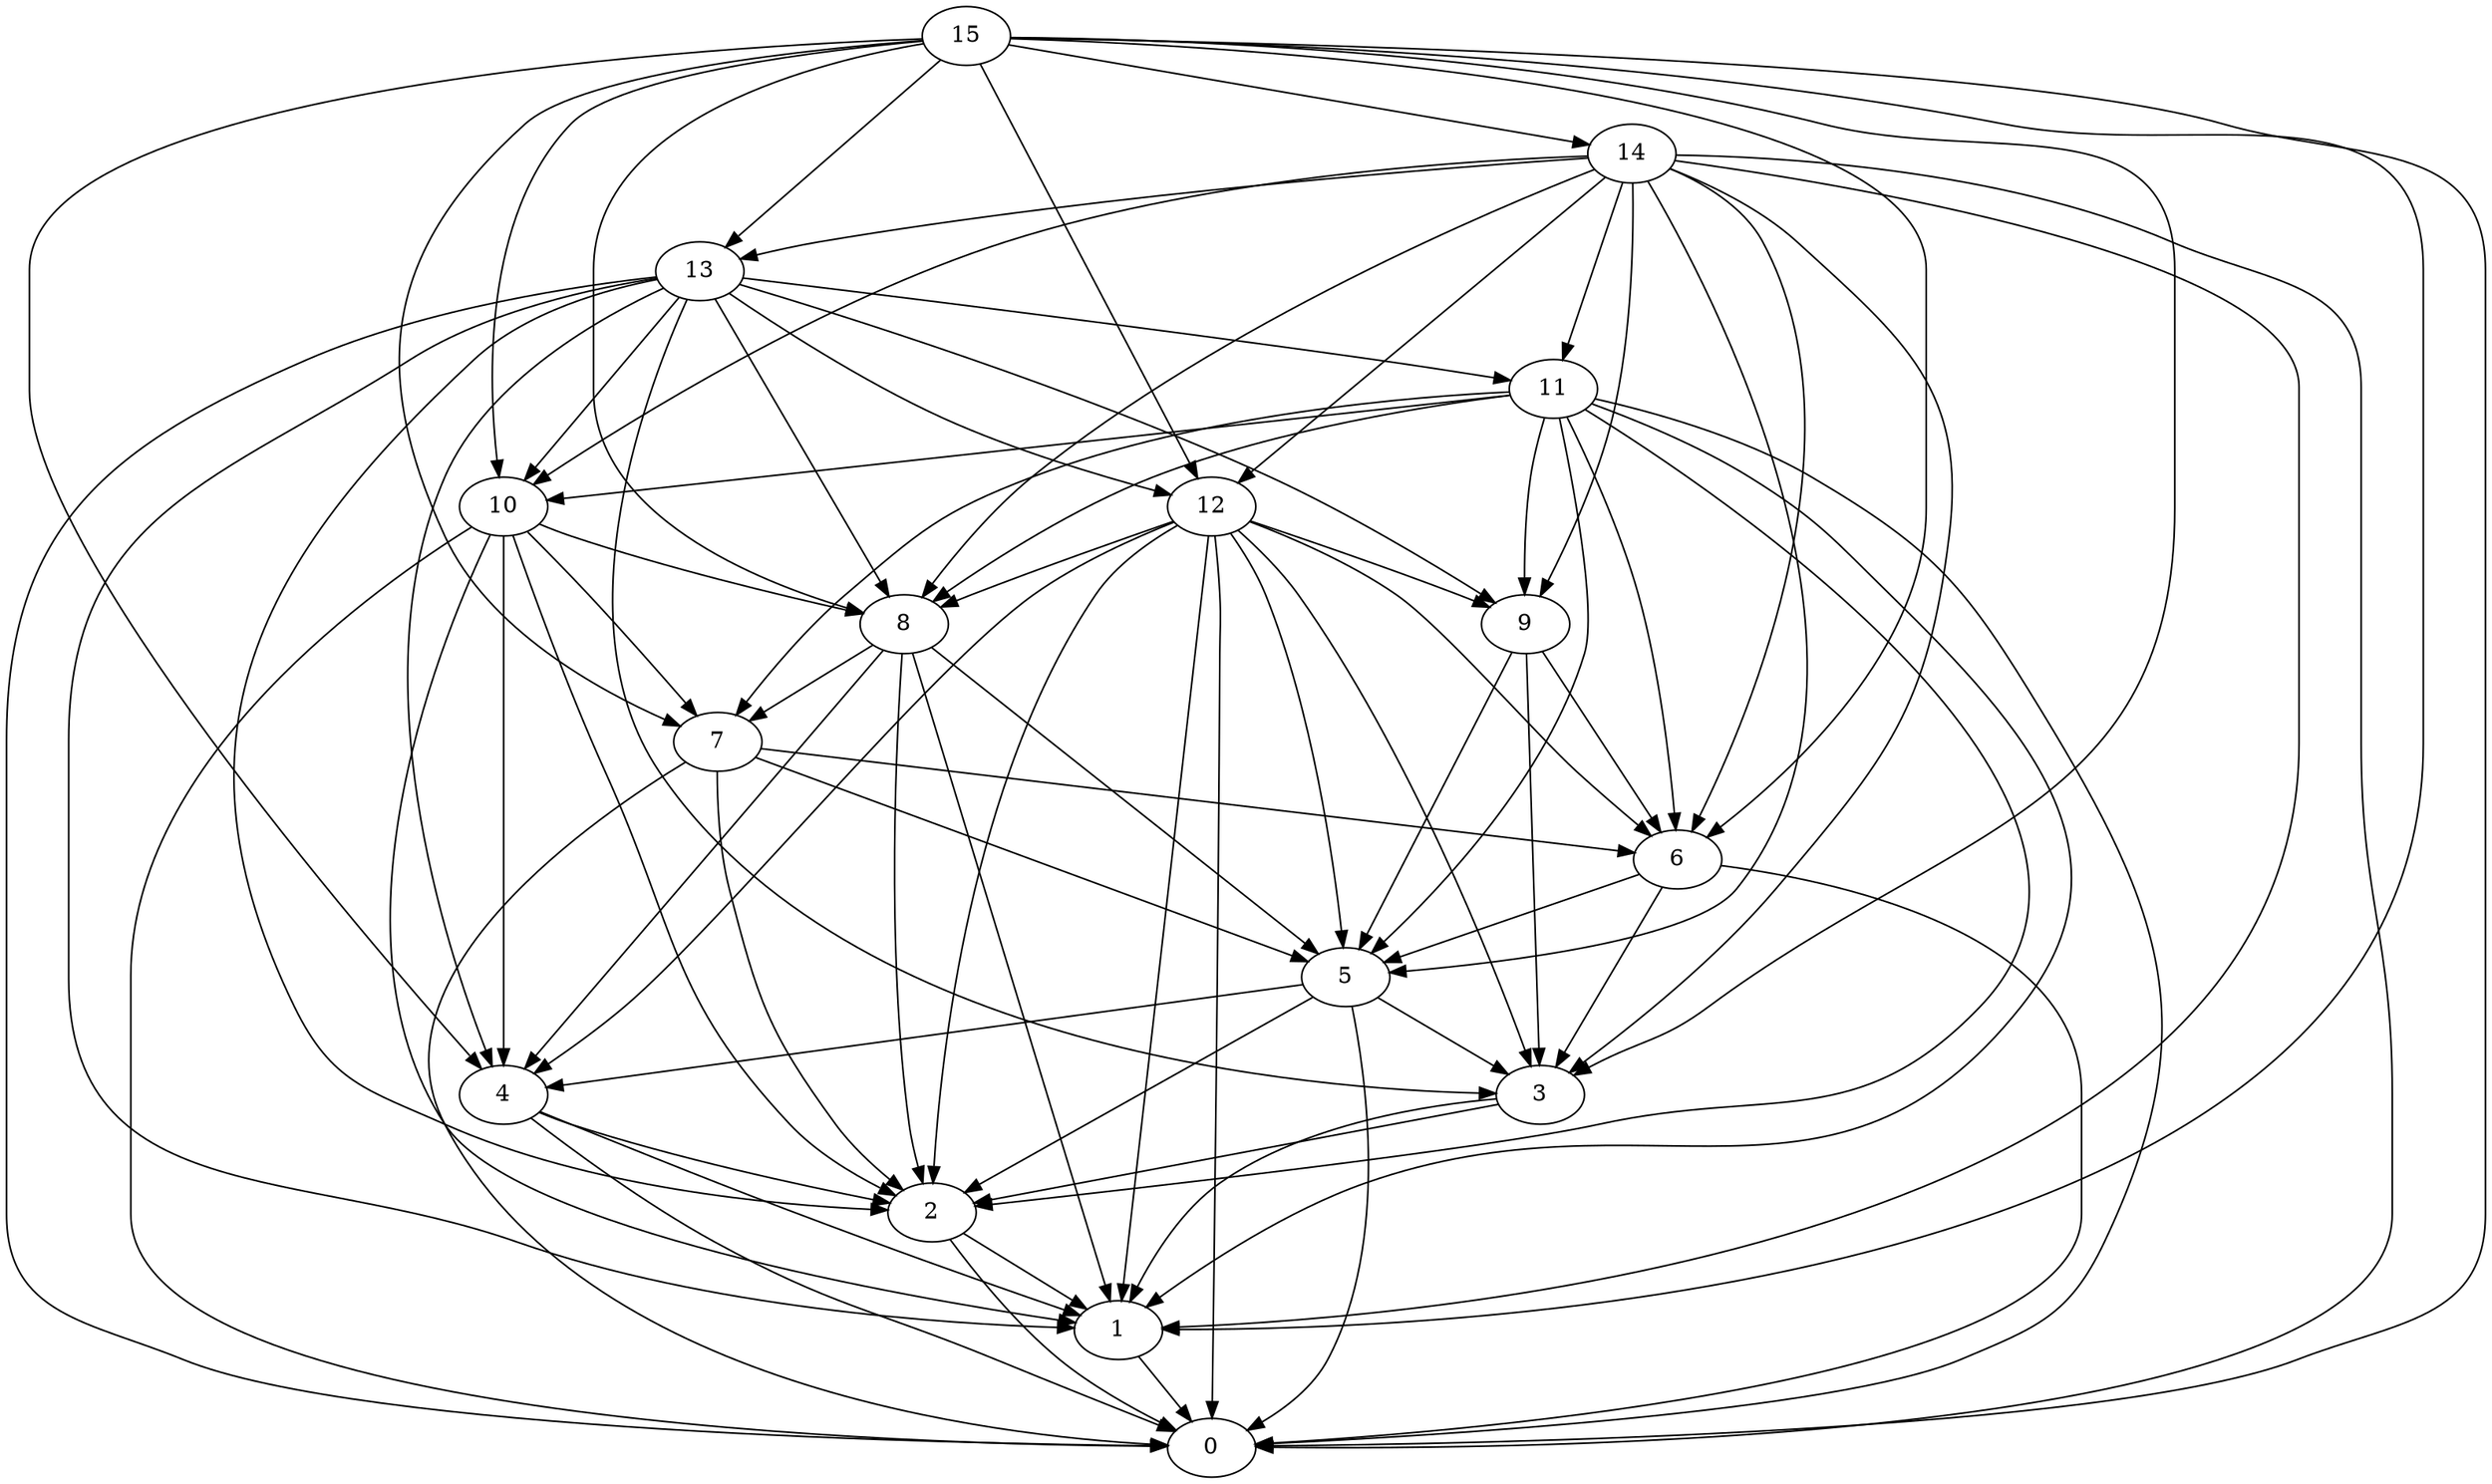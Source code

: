 digraph "Random_Nodes_16_Density_5.19_CCR_10.04_WeightType_Random_Homogeneous-6" {
15 [Weight=3];
14 [Weight=7];
13 [Weight=4];
11 [Weight=9];
10 [Weight=8];
12 [Weight=8];
8 [Weight=2];
9 [Weight=5];
7 [Weight=8];
6 [Weight=7];
5 [Weight=7];
3 [Weight=7];
4 [Weight=5];
2 [Weight=2];
1 [Weight=4];
0 [Weight=4];
5 -> 0 [Weight=12];
14 -> 11 [Weight=12];
7 -> 6 [Weight=9];
3 -> 1 [Weight=10];
14 -> 3 [Weight=7];
13 -> 1 [Weight=7];
12 -> 5 [Weight=15];
13 -> 10 [Weight=17];
8 -> 5 [Weight=12];
14 -> 10 [Weight=7];
5 -> 2 [Weight=15];
14 -> 5 [Weight=5];
14 -> 0 [Weight=14];
12 -> 3 [Weight=10];
15 -> 0 [Weight=7];
4 -> 2 [Weight=3];
10 -> 0 [Weight=7];
6 -> 5 [Weight=15];
8 -> 4 [Weight=15];
5 -> 4 [Weight=12];
11 -> 8 [Weight=17];
3 -> 2 [Weight=5];
7 -> 5 [Weight=3];
13 -> 0 [Weight=7];
14 -> 8 [Weight=7];
4 -> 0 [Weight=7];
2 -> 1 [Weight=9];
10 -> 8 [Weight=7];
12 -> 6 [Weight=14];
14 -> 6 [Weight=9];
13 -> 9 [Weight=9];
13 -> 2 [Weight=17];
15 -> 3 [Weight=9];
6 -> 0 [Weight=9];
12 -> 4 [Weight=14];
11 -> 10 [Weight=10];
11 -> 6 [Weight=9];
11 -> 1 [Weight=17];
14 -> 1 [Weight=14];
11 -> 0 [Weight=7];
12 -> 1 [Weight=14];
11 -> 5 [Weight=14];
11 -> 2 [Weight=9];
9 -> 3 [Weight=17];
6 -> 3 [Weight=7];
15 -> 13 [Weight=14];
14 -> 13 [Weight=17];
12 -> 9 [Weight=10];
9 -> 5 [Weight=5];
10 -> 2 [Weight=5];
4 -> 1 [Weight=14];
2 -> 0 [Weight=17];
14 -> 12 [Weight=12];
9 -> 6 [Weight=15];
12 -> 8 [Weight=5];
11 -> 7 [Weight=17];
15 -> 1 [Weight=3];
15 -> 10 [Weight=14];
10 -> 7 [Weight=10];
10 -> 4 [Weight=17];
8 -> 1 [Weight=17];
13 -> 12 [Weight=12];
11 -> 9 [Weight=12];
8 -> 2 [Weight=17];
15 -> 14 [Weight=17];
14 -> 9 [Weight=7];
7 -> 0 [Weight=5];
8 -> 7 [Weight=9];
12 -> 2 [Weight=10];
5 -> 3 [Weight=9];
13 -> 4 [Weight=17];
15 -> 4 [Weight=17];
12 -> 0 [Weight=14];
1 -> 0 [Weight=12];
15 -> 6 [Weight=14];
13 -> 3 [Weight=3];
13 -> 11 [Weight=7];
15 -> 7 [Weight=17];
13 -> 8 [Weight=10];
15 -> 8 [Weight=14];
15 -> 12 [Weight=9];
7 -> 2 [Weight=5];
10 -> 1 [Weight=3];
}
